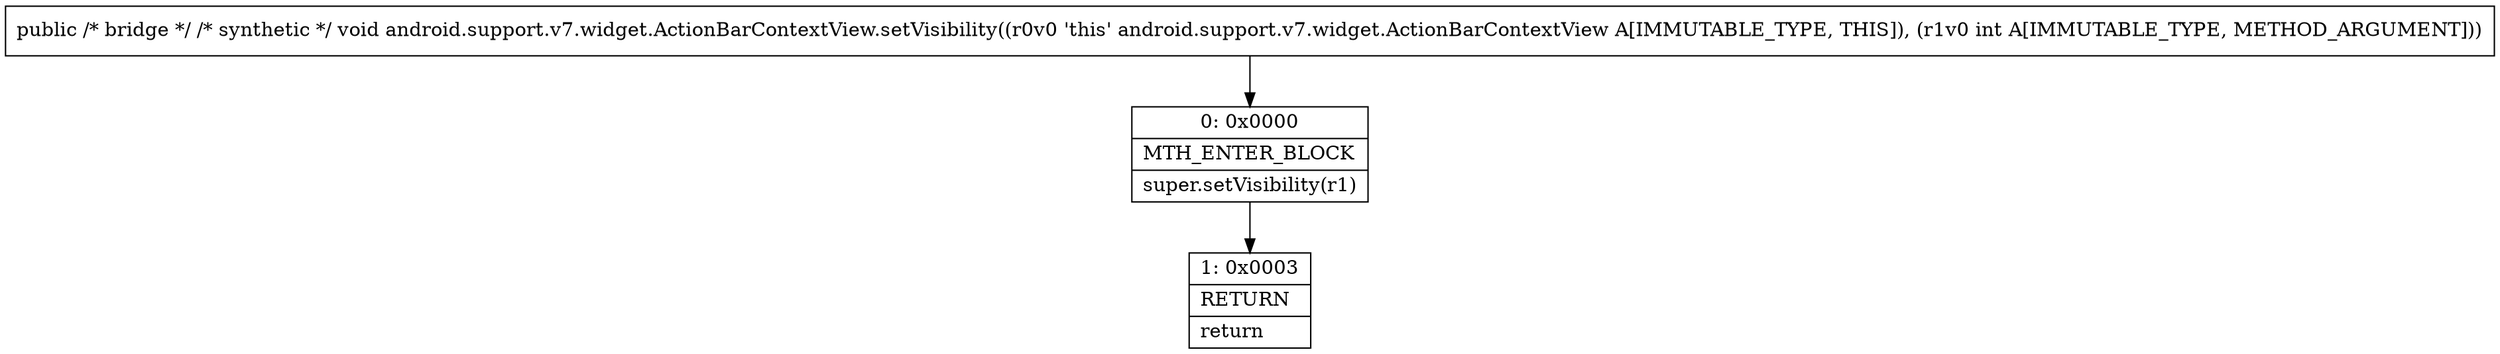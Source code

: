 digraph "CFG forandroid.support.v7.widget.ActionBarContextView.setVisibility(I)V" {
Node_0 [shape=record,label="{0\:\ 0x0000|MTH_ENTER_BLOCK\l|super.setVisibility(r1)\l}"];
Node_1 [shape=record,label="{1\:\ 0x0003|RETURN\l|return\l}"];
MethodNode[shape=record,label="{public \/* bridge *\/ \/* synthetic *\/ void android.support.v7.widget.ActionBarContextView.setVisibility((r0v0 'this' android.support.v7.widget.ActionBarContextView A[IMMUTABLE_TYPE, THIS]), (r1v0 int A[IMMUTABLE_TYPE, METHOD_ARGUMENT])) }"];
MethodNode -> Node_0;
Node_0 -> Node_1;
}

